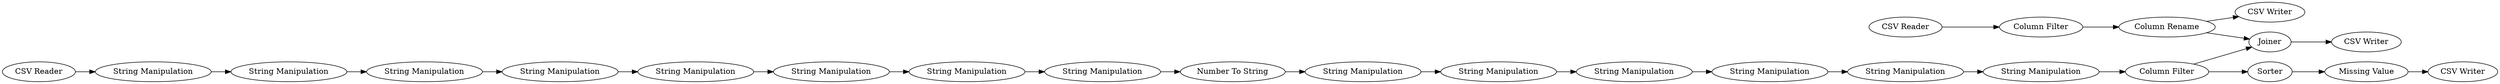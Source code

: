 digraph {
	18 -> 30
	13 -> 15
	20 -> 21
	4 -> 5
	12 -> 14
	21 -> 22
	27 -> 28
	22 -> 23
	5 -> 26
	26 -> 27
	17 -> 18
	1 -> 2
	11 -> 12
	22 -> 24
	28 -> 9
	18 -> 24
	9 -> 11
	15 -> 16
	29 -> 19
	30 -> 29
	24 -> 25
	14 -> 13
	3 -> 4
	2 -> 3
	16 -> 17
	27 [label="String Manipulation"]
	9 [label="String Manipulation"]
	26 [label="String Manipulation"]
	18 [label="Column Filter"]
	21 [label="Column Filter"]
	17 [label="String Manipulation"]
	3 [label="String Manipulation"]
	19 [label="CSV Writer"]
	24 [label=Joiner]
	15 [label="String Manipulation"]
	25 [label="CSV Writer"]
	12 [label="String Manipulation"]
	16 [label="String Manipulation"]
	1 [label="CSV Reader"]
	22 [label="Column Rename"]
	28 [label="String Manipulation"]
	11 [label="Number To String"]
	4 [label="String Manipulation"]
	23 [label="CSV Writer"]
	14 [label="String Manipulation"]
	5 [label="String Manipulation"]
	13 [label="String Manipulation"]
	20 [label="CSV Reader"]
	29 [label="Missing Value"]
	30 [label=Sorter]
	2 [label="String Manipulation"]
	rankdir=LR
}
